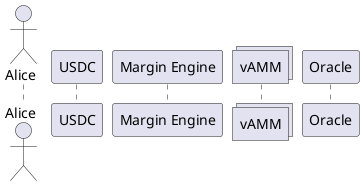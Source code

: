 @startuml
actor Alice as alice
participant USDC as token
participant "Margin Engine" as margin
collections vAMM as vamm
participant Oracle as oracle

@enduml